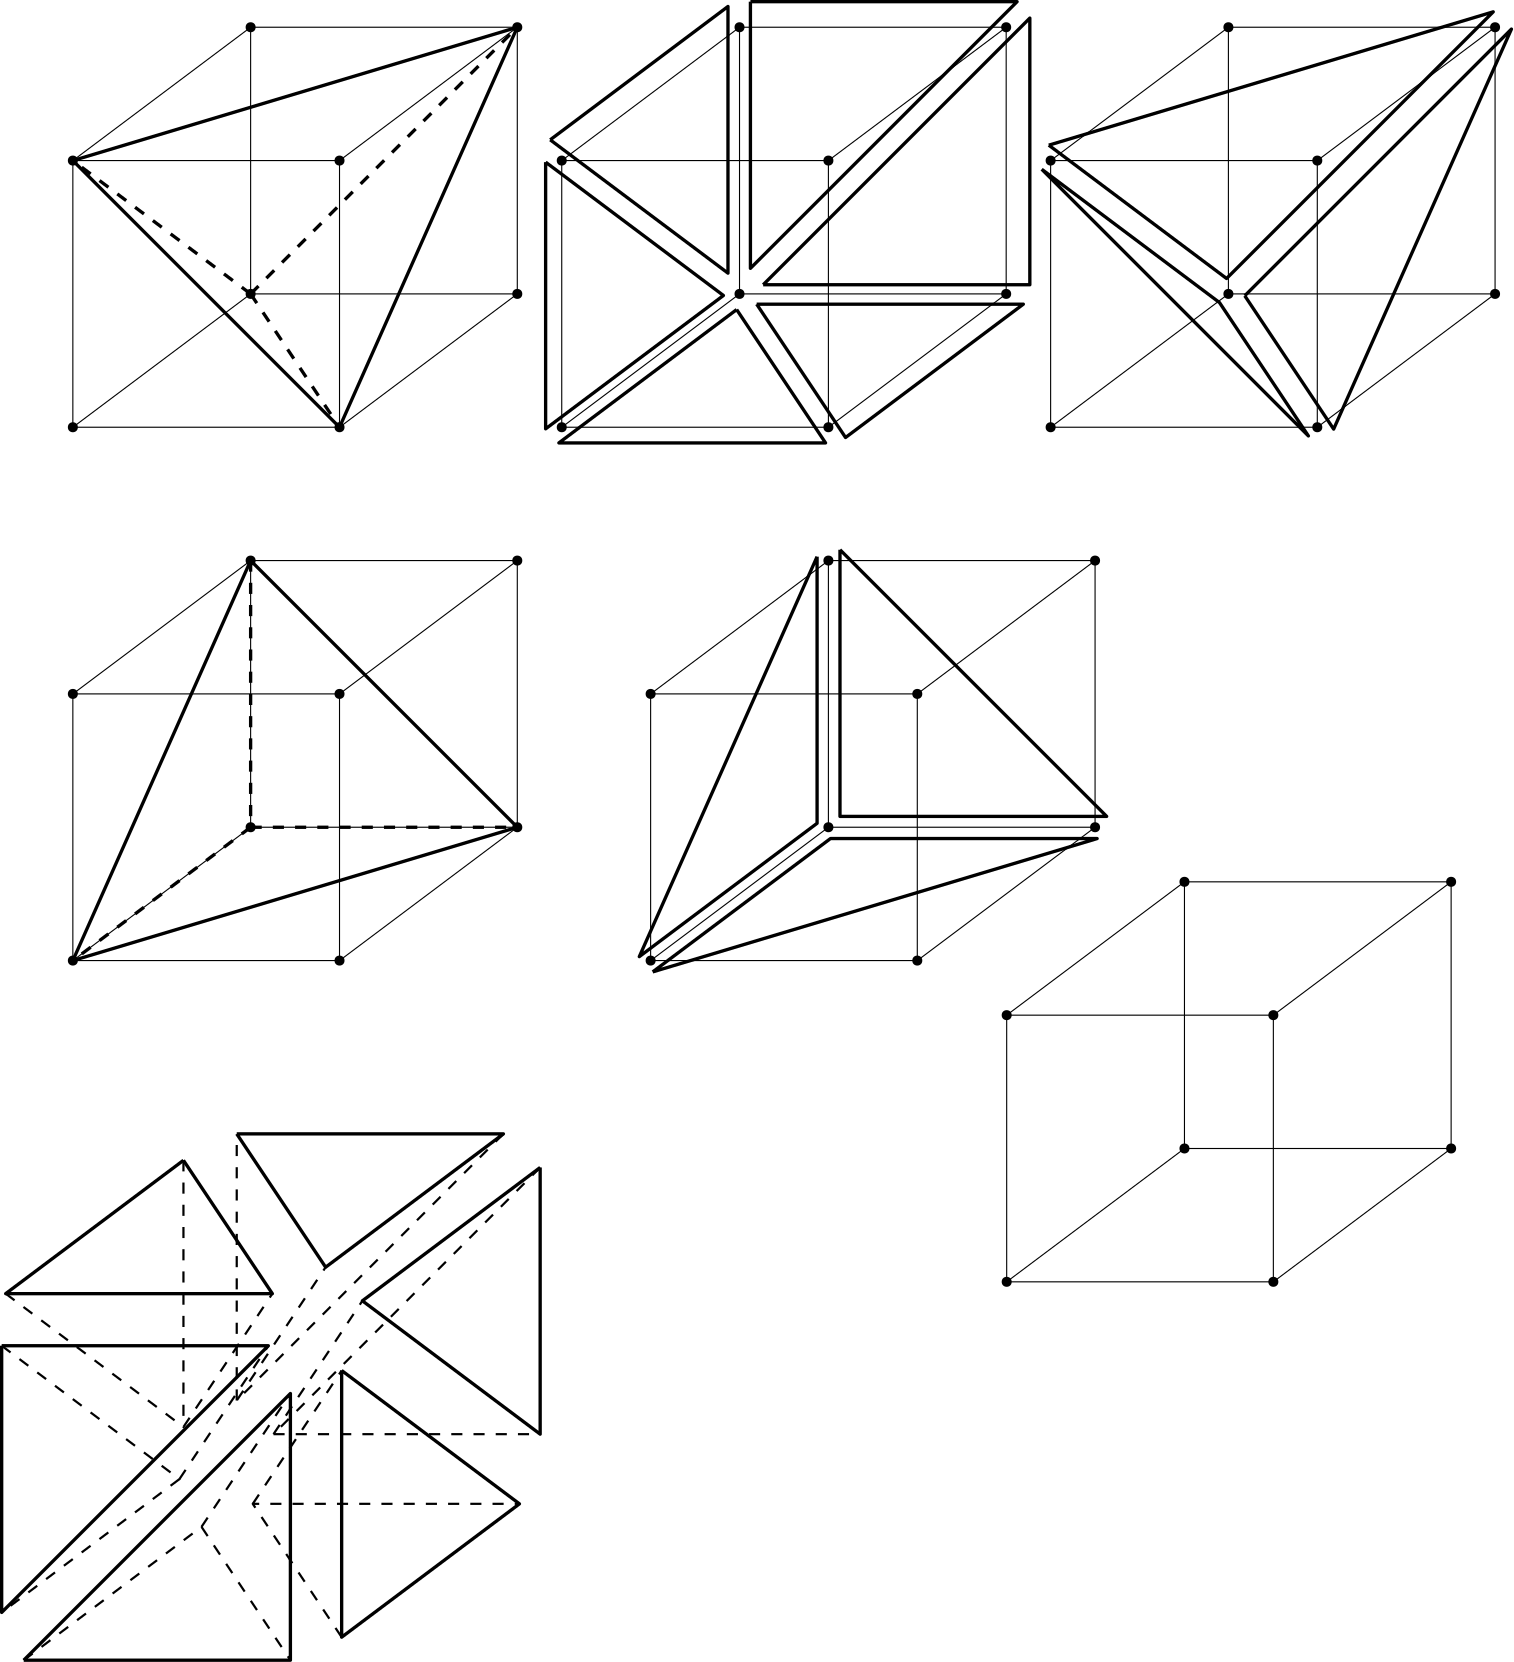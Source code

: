 <?xml version="1.0"?>
<!DOCTYPE ipe SYSTEM "ipe.dtd">
<ipe version="70206" creator="Ipe 7.2.7">
<info created="D:20170901230117" modified="D:20170901231430"/>
<ipestyle name="basic">
<symbol name="arrow/arc(spx)">
<path stroke="sym-stroke" fill="sym-stroke" pen="sym-pen">
0 0 m
-1 0.333 l
-1 -0.333 l
h
</path>
</symbol>
<symbol name="arrow/farc(spx)">
<path stroke="sym-stroke" fill="white" pen="sym-pen">
0 0 m
-1 0.333 l
-1 -0.333 l
h
</path>
</symbol>
<symbol name="arrow/ptarc(spx)">
<path stroke="sym-stroke" fill="sym-stroke" pen="sym-pen">
0 0 m
-1 0.333 l
-0.8 0 l
-1 -0.333 l
h
</path>
</symbol>
<symbol name="arrow/fptarc(spx)">
<path stroke="sym-stroke" fill="white" pen="sym-pen">
0 0 m
-1 0.333 l
-0.8 0 l
-1 -0.333 l
h
</path>
</symbol>
<symbol name="mark/circle(sx)" transformations="translations">
<path fill="sym-stroke">
0.6 0 0 0.6 0 0 e
0.4 0 0 0.4 0 0 e
</path>
</symbol>
<symbol name="mark/disk(sx)" transformations="translations">
<path fill="sym-stroke">
0.6 0 0 0.6 0 0 e
</path>
</symbol>
<symbol name="mark/fdisk(sfx)" transformations="translations">
<group>
<path fill="sym-fill">
0.5 0 0 0.5 0 0 e
</path>
<path fill="sym-stroke" fillrule="eofill">
0.6 0 0 0.6 0 0 e
0.4 0 0 0.4 0 0 e
</path>
</group>
</symbol>
<symbol name="mark/box(sx)" transformations="translations">
<path fill="sym-stroke" fillrule="eofill">
-0.6 -0.6 m
0.6 -0.6 l
0.6 0.6 l
-0.6 0.6 l
h
-0.4 -0.4 m
0.4 -0.4 l
0.4 0.4 l
-0.4 0.4 l
h
</path>
</symbol>
<symbol name="mark/square(sx)" transformations="translations">
<path fill="sym-stroke">
-0.6 -0.6 m
0.6 -0.6 l
0.6 0.6 l
-0.6 0.6 l
h
</path>
</symbol>
<symbol name="mark/fsquare(sfx)" transformations="translations">
<group>
<path fill="sym-fill">
-0.5 -0.5 m
0.5 -0.5 l
0.5 0.5 l
-0.5 0.5 l
h
</path>
<path fill="sym-stroke" fillrule="eofill">
-0.6 -0.6 m
0.6 -0.6 l
0.6 0.6 l
-0.6 0.6 l
h
-0.4 -0.4 m
0.4 -0.4 l
0.4 0.4 l
-0.4 0.4 l
h
</path>
</group>
</symbol>
<symbol name="mark/cross(sx)" transformations="translations">
<group>
<path fill="sym-stroke">
-0.43 -0.57 m
0.57 0.43 l
0.43 0.57 l
-0.57 -0.43 l
h
</path>
<path fill="sym-stroke">
-0.43 0.57 m
0.57 -0.43 l
0.43 -0.57 l
-0.57 0.43 l
h
</path>
</group>
</symbol>
<symbol name="arrow/fnormal(spx)">
<path stroke="sym-stroke" fill="white" pen="sym-pen">
0 0 m
-1 0.333 l
-1 -0.333 l
h
</path>
</symbol>
<symbol name="arrow/pointed(spx)">
<path stroke="sym-stroke" fill="sym-stroke" pen="sym-pen">
0 0 m
-1 0.333 l
-0.8 0 l
-1 -0.333 l
h
</path>
</symbol>
<symbol name="arrow/fpointed(spx)">
<path stroke="sym-stroke" fill="white" pen="sym-pen">
0 0 m
-1 0.333 l
-0.8 0 l
-1 -0.333 l
h
</path>
</symbol>
<symbol name="arrow/linear(spx)">
<path stroke="sym-stroke" pen="sym-pen">
-1 0.333 m
0 0 l
-1 -0.333 l
</path>
</symbol>
<symbol name="arrow/fdouble(spx)">
<path stroke="sym-stroke" fill="white" pen="sym-pen">
0 0 m
-1 0.333 l
-1 -0.333 l
h
-1 0 m
-2 0.333 l
-2 -0.333 l
h
</path>
</symbol>
<symbol name="arrow/double(spx)">
<path stroke="sym-stroke" fill="sym-stroke" pen="sym-pen">
0 0 m
-1 0.333 l
-1 -0.333 l
h
-1 0 m
-2 0.333 l
-2 -0.333 l
h
</path>
</symbol>
<pen name="heavier" value="0.8"/>
<pen name="fat" value="1.2"/>
<pen name="ultrafat" value="2"/>
<symbolsize name="large" value="5"/>
<symbolsize name="small" value="2"/>
<symbolsize name="tiny" value="1.1"/>
<arrowsize name="large" value="10"/>
<arrowsize name="small" value="5"/>
<arrowsize name="tiny" value="3"/>
<color name="red" value="1 0 0"/>
<color name="green" value="0 1 0"/>
<color name="blue" value="0 0 1"/>
<color name="yellow" value="1 1 0"/>
<color name="orange" value="1 0.647 0"/>
<color name="gold" value="1 0.843 0"/>
<color name="purple" value="0.627 0.125 0.941"/>
<color name="gray" value="0.745"/>
<color name="brown" value="0.647 0.165 0.165"/>
<color name="navy" value="0 0 0.502"/>
<color name="pink" value="1 0.753 0.796"/>
<color name="seagreen" value="0.18 0.545 0.341"/>
<color name="turquoise" value="0.251 0.878 0.816"/>
<color name="violet" value="0.933 0.51 0.933"/>
<color name="darkblue" value="0 0 0.545"/>
<color name="darkcyan" value="0 0.545 0.545"/>
<color name="darkgray" value="0.663"/>
<color name="darkgreen" value="0 0.392 0"/>
<color name="darkmagenta" value="0.545 0 0.545"/>
<color name="darkorange" value="1 0.549 0"/>
<color name="darkred" value="0.545 0 0"/>
<color name="lightblue" value="0.678 0.847 0.902"/>
<color name="lightcyan" value="0.878 1 1"/>
<color name="lightgray" value="0.827"/>
<color name="lightgreen" value="0.565 0.933 0.565"/>
<color name="lightyellow" value="1 1 0.878"/>
<dashstyle name="dashed" value="[4] 0"/>
<dashstyle name="dotted" value="[1 3] 0"/>
<dashstyle name="dash dotted" value="[4 2 1 2] 0"/>
<dashstyle name="dash dot dotted" value="[4 2 1 2 1 2] 0"/>
<textsize name="large" value="\large"/>
<textsize name="Large" value="\Large"/>
<textsize name="LARGE" value="\LARGE"/>
<textsize name="huge" value="\huge"/>
<textsize name="Huge" value="\Huge"/>
<textsize name="small" value="\small"/>
<textsize name="footnote" value="\footnotesize"/>
<textsize name="tiny" value="\tiny"/>
<textstyle name="center" begin="\begin{center}" end="\end{center}"/>
<textstyle name="itemize" begin="\begin{itemize}" end="\end{itemize}"/>
<textstyle name="item" begin="\begin{itemize}\item{}" end="\end{itemize}"/>
<gridsize name="4 pts" value="4"/>
<gridsize name="8 pts (~3 mm)" value="8"/>
<gridsize name="16 pts (~6 mm)" value="16"/>
<gridsize name="32 pts (~12 mm)" value="32"/>
<gridsize name="10 pts (~3.5 mm)" value="10"/>
<gridsize name="20 pts (~7 mm)" value="20"/>
<gridsize name="14 pts (~5 mm)" value="14"/>
<gridsize name="28 pts (~10 mm)" value="28"/>
<gridsize name="56 pts (~20 mm)" value="56"/>
<anglesize name="90 deg" value="90"/>
<anglesize name="60 deg" value="60"/>
<anglesize name="45 deg" value="45"/>
<anglesize name="30 deg" value="30"/>
<anglesize name="22.5 deg" value="22.5"/>
<opacity name="10%" value="0.1"/>
<opacity name="30%" value="0.3"/>
<opacity name="50%" value="0.5"/>
<opacity name="75%" value="0.75"/>
<tiling name="falling" angle="-60" step="4" width="1"/>
<tiling name="rising" angle="30" step="4" width="1"/>
</ipestyle>
<page>
<layer name="alpha"/>
<view layers="alpha" active="alpha"/>
<path layer="alpha" stroke="black">
64 704 m
128 752 l
224 752 l
160 704 l
160 608 l
64 608 l
64 704 l
160 704 l
</path>
<path stroke="black">
128 752 m
128 656 l
64 608 l
</path>
<path stroke="black">
128 656 m
224 656 l
160 608 l
</path>
<path stroke="black">
224 752 m
224 656 l
</path>
<use name="mark/disk(sx)" pos="128 752" size="normal" stroke="black"/>
<use name="mark/disk(sx)" pos="64 704" size="normal" stroke="black"/>
<use name="mark/disk(sx)" pos="160 704" size="normal" stroke="black"/>
<use name="mark/disk(sx)" pos="224 752" size="normal" stroke="black"/>
<use name="mark/disk(sx)" pos="224 656" size="normal" stroke="black"/>
<use name="mark/disk(sx)" pos="160 608" size="normal" stroke="black"/>
<use name="mark/disk(sx)" pos="64 608" size="normal" stroke="black"/>
<use name="mark/disk(sx)" pos="128 656" size="normal" stroke="black"/>
<path matrix="1 0 0 1 176 0" stroke="black">
64 704 m
128 752 l
224 752 l
160 704 l
160 608 l
64 608 l
64 704 l
160 704 l
</path>
<path matrix="1 0 0 1 176 0" stroke="black">
128 752 m
128 656 l
64 608 l
</path>
<path matrix="1 0 0 1 176 0" stroke="black">
128 656 m
224 656 l
160 608 l
</path>
<path matrix="1 0 0 1 176 0" stroke="black">
224 752 m
224 656 l
</path>
<use matrix="1 0 0 1 176 0" name="mark/disk(sx)" pos="128 752" size="normal" stroke="black"/>
<use matrix="1 0 0 1 176 0" name="mark/disk(sx)" pos="64 704" size="normal" stroke="black"/>
<use matrix="1 0 0 1 176 0" name="mark/disk(sx)" pos="160 704" size="normal" stroke="black"/>
<use matrix="1 0 0 1 176 0" name="mark/disk(sx)" pos="224 752" size="normal" stroke="black"/>
<use matrix="1 0 0 1 176 0" name="mark/disk(sx)" pos="224 656" size="normal" stroke="black"/>
<use matrix="1 0 0 1 176 0" name="mark/disk(sx)" pos="160 608" size="normal" stroke="black"/>
<use matrix="1 0 0 1 176 0" name="mark/disk(sx)" pos="64 608" size="normal" stroke="black"/>
<use matrix="1 0 0 1 176 0" name="mark/disk(sx)" pos="128 656" size="normal" stroke="black"/>
<path matrix="1 0 0 1 352 0" stroke="black">
64 704 m
128 752 l
224 752 l
160 704 l
160 608 l
64 608 l
64 704 l
160 704 l
</path>
<path matrix="1 0 0 1 352 0" stroke="black">
128 752 m
128 656 l
64 608 l
</path>
<path matrix="1 0 0 1 352 0" stroke="black">
128 656 m
224 656 l
160 608 l
</path>
<path matrix="1 0 0 1 352 0" stroke="black">
224 752 m
224 656 l
</path>
<use matrix="1 0 0 1 352 0" name="mark/disk(sx)" pos="128 752" size="normal" stroke="black"/>
<use matrix="1 0 0 1 352 0" name="mark/disk(sx)" pos="64 704" size="normal" stroke="black"/>
<use matrix="1 0 0 1 352 0" name="mark/disk(sx)" pos="160 704" size="normal" stroke="black"/>
<use matrix="1 0 0 1 352 0" name="mark/disk(sx)" pos="224 752" size="normal" stroke="black"/>
<use matrix="1 0 0 1 352 0" name="mark/disk(sx)" pos="224 656" size="normal" stroke="black"/>
<use matrix="1 0 0 1 352 0" name="mark/disk(sx)" pos="160 608" size="normal" stroke="black"/>
<use matrix="1 0 0 1 352 0" name="mark/disk(sx)" pos="64 608" size="normal" stroke="black"/>
<use matrix="1 0 0 1 352 0" name="mark/disk(sx)" pos="128 656" size="normal" stroke="black"/>
<path stroke="black" pen="fat">
64 704 m
224 752 l
160 608 l
64 704 l
</path>
<path stroke="black" dash="dashed" pen="fat">
128 656 m
64 704 l
</path>
<path stroke="black" dash="dashed" pen="fat">
128 656 m
224 752 l
</path>
<path stroke="black" dash="dashed" pen="fat">
128 656 m
160 608 l
</path>
<path matrix="1 0 0 1 -1.02857 -5.63625" stroke="black" pen="fat">
304 656 m
240 608 l
336 608 l
304 656 l
</path>
<path matrix="1 0 0 1 -5.79897 -0.566311" stroke="black" pen="fat">
240 704 m
240 608 l
304 656 l
240 704 l
</path>
<path matrix="1 0 0 1 -4.15511 7.47659" stroke="black" pen="fat">
240 704 m
304 752 l
304 656 l
240 704 l
</path>
<path matrix="1 0 0 1 3.92657 9.20875" stroke="black" pen="fat">
304 752 m
304 656 l
400 752 l
304 752 l
</path>
<path matrix="1 0 0 1 8.51277 3.29552" stroke="black" pen="fat">
304 656 m
400 656 l
400 752 l
304 656 l
</path>
<path matrix="1 0 0 1 6.1714 -3.69338" stroke="black" pen="fat">
304 656 m
336 608 l
400 656 l
304 656 l
</path>
<path matrix="1 0 0 1 -3.20463 -3.12152" stroke="black" pen="fat">
416 704 m
480 656 l
512 608 l
416 704 l
</path>
<path matrix="1 0 0 1 -0.664817 5.54966" stroke="black" pen="fat">
416 704 m
576 752 l
480 656 l
416 704 l
</path>
<path matrix="1 0 0 1 5.88986 -0.664817" stroke="black" pen="fat">
480 656 m
576 752 l
512 608 l
480 656 l
</path>
<path matrix="1 0 0 1 0 -192" stroke="black">
64 704 m
128 752 l
224 752 l
160 704 l
160 608 l
64 608 l
64 704 l
160 704 l
</path>
<path matrix="1 0 0 1 0 -192" stroke="black">
128 752 m
128 656 l
64 608 l
</path>
<path matrix="1 0 0 1 0 -192" stroke="black">
128 656 m
224 656 l
160 608 l
</path>
<path matrix="1 0 0 1 0 -192" stroke="black">
224 752 m
224 656 l
</path>
<use matrix="1 0 0 1 0 -192" name="mark/disk(sx)" pos="128 752" size="normal" stroke="black"/>
<use matrix="1 0 0 1 0 -192" name="mark/disk(sx)" pos="64 704" size="normal" stroke="black"/>
<use matrix="1 0 0 1 0 -192" name="mark/disk(sx)" pos="160 704" size="normal" stroke="black"/>
<use matrix="1 0 0 1 0 -192" name="mark/disk(sx)" pos="224 752" size="normal" stroke="black"/>
<use matrix="1 0 0 1 0 -192" name="mark/disk(sx)" pos="224 656" size="normal" stroke="black"/>
<use matrix="1 0 0 1 0 -192" name="mark/disk(sx)" pos="160 608" size="normal" stroke="black"/>
<use matrix="1 0 0 1 0 -192" name="mark/disk(sx)" pos="64 608" size="normal" stroke="black"/>
<use matrix="1 0 0 1 0 -192" name="mark/disk(sx)" pos="128 656" size="normal" stroke="black"/>
<path matrix="1 0 0 1 208 -192" stroke="black">
64 704 m
128 752 l
224 752 l
160 704 l
160 608 l
64 608 l
64 704 l
160 704 l
</path>
<path matrix="1 0 0 1 208 -192" stroke="black">
128 752 m
128 656 l
64 608 l
</path>
<path matrix="1 0 0 1 208 -192" stroke="black">
128 656 m
224 656 l
160 608 l
</path>
<path matrix="1 0 0 1 208 -192" stroke="black">
224 752 m
224 656 l
</path>
<use matrix="1 0 0 1 208 -192" name="mark/disk(sx)" pos="128 752" size="normal" stroke="black"/>
<use matrix="1 0 0 1 208 -192" name="mark/disk(sx)" pos="64 704" size="normal" stroke="black"/>
<use matrix="1 0 0 1 208 -192" name="mark/disk(sx)" pos="160 704" size="normal" stroke="black"/>
<use matrix="1 0 0 1 208 -192" name="mark/disk(sx)" pos="224 752" size="normal" stroke="black"/>
<use matrix="1 0 0 1 208 -192" name="mark/disk(sx)" pos="224 656" size="normal" stroke="black"/>
<use matrix="1 0 0 1 208 -192" name="mark/disk(sx)" pos="160 608" size="normal" stroke="black"/>
<use matrix="1 0 0 1 208 -192" name="mark/disk(sx)" pos="64 608" size="normal" stroke="black"/>
<use matrix="1 0 0 1 208 -192" name="mark/disk(sx)" pos="128 656" size="normal" stroke="black"/>
<path stroke="black" pen="fat">
128 560 m
64 416 l
224 464 l
128 560 l
</path>
<path stroke="black" dash="dashed" pen="fat">
128 560 m
128 464 l
64 416 l
</path>
<path stroke="black" dash="dashed" pen="fat">
128 464 m
224 464 l
</path>
<path matrix="1 0 0 1 -4.07604 1.41984" stroke="black" pen="fat">
336 560 m
272 416 l
336 464 l
336 560 l
</path>
<path matrix="1 0 0 1 4.1691 3.90322" stroke="black" pen="fat">
336 560 m
336 464 l
432 464 l
336 560 l
</path>
<path matrix="1 0 0 1 0.739165 -4.07339" stroke="black" pen="fat">
272 416 m
432 464 l
336 464 l
272 416 l
</path>
<path matrix="1 0 0 1 336.181 -307.645" stroke="black">
64 704 m
128 752 l
224 752 l
160 704 l
160 608 l
64 608 l
64 704 l
160 704 l
</path>
<path matrix="1 0 0 1 336.181 -307.645" stroke="black">
128 752 m
128 656 l
64 608 l
</path>
<path matrix="1 0 0 1 336.181 -307.645" stroke="black">
128 656 m
224 656 l
160 608 l
</path>
<path matrix="1 0 0 1 336.181 -307.645" stroke="black">
224 752 m
224 656 l
</path>
<use matrix="1 0 0 1 336.181 -307.645" name="mark/disk(sx)" pos="128 752" size="normal" stroke="black"/>
<use matrix="1 0 0 1 336.181 -307.645" name="mark/disk(sx)" pos="64 704" size="normal" stroke="black"/>
<use matrix="1 0 0 1 336.181 -307.645" name="mark/disk(sx)" pos="160 704" size="normal" stroke="black"/>
<use matrix="1 0 0 1 336.181 -307.645" name="mark/disk(sx)" pos="224 752" size="normal" stroke="black"/>
<use matrix="1 0 0 1 336.181 -307.645" name="mark/disk(sx)" pos="224 656" size="normal" stroke="black"/>
<use matrix="1 0 0 1 336.181 -307.645" name="mark/disk(sx)" pos="160 608" size="normal" stroke="black"/>
<use matrix="1 0 0 1 336.181 -307.645" name="mark/disk(sx)" pos="64 608" size="normal" stroke="black"/>
<use matrix="1 0 0 1 336.181 -307.645" name="mark/disk(sx)" pos="128 656" size="normal" stroke="black"/>
<path matrix="1 0 0 1 -17.6824 -43.861" stroke="black" pen="fat">
64 208 m
160 304 l
160 208 l
64 208 l
</path>
<path matrix="1 0 0 1 -17.6824 -43.861" stroke="black" dash="dashed" pen="heavier">
64 208 m
128 256 l
160 208 l
</path>
<path matrix="1 0 0 1 -17.6824 -43.861" stroke="black" dash="dashed" pen="heavier">
128 256 m
160 304 l
</path>
<path matrix="1 0 0 1 0.7702 -35.5773" stroke="black" dash="dashed" pen="heavier">
160 208 m
128 256 l
224 256 l
</path>
<path matrix="1 0 0 1 0.7702 -35.5773" stroke="black" dash="dashed" pen="heavier">
128 256 m
160 304 l
</path>
<path matrix="1 0 0 1 0.7702 -35.5773" stroke="black" pen="fat">
160 304 m
160 208 l
224 256 l
160 304 l
</path>
<path matrix="1 0 0 1 -25.6251 -26.6651" stroke="black" pen="fat">
64 304 m
64 208 l
160 304 l
64 304 l
</path>
<path matrix="1 0 0 1 -25.6251 -26.6651" stroke="black" dash="dashed" pen="heavier">
64 304 m
128 256 l
64 208 l
</path>
<path matrix="1 0 0 1 -25.6251 -26.6651" stroke="black" dash="dashed" pen="heavier">
128 256 m
160 304 l
</path>
<path matrix="1 0 0 1 -4.99983 1.61726" stroke="black" dash="dashed" pen="heavier">
128 256 m
128 352 l
</path>
<path matrix="1 0 0 1 -4.99983 1.61726" stroke="black" dash="dashed" pen="heavier">
224 352 m
128 256 l
160 304 l
</path>
<path matrix="1 0 0 1 -4.99983 1.61726" stroke="black" pen="fat">
128 352 m
160 304 l
224 352 l
128 352 l
</path>
<path matrix="1 0 0 1 8.23293 -10.4854" stroke="black" pen="fat">
224 352 m
160 304 l
224 256 l
224 352 l
</path>
<path matrix="1 0 0 1 8.23293 -10.4854" stroke="black" dash="dashed" pen="heavier">
224 352 m
128 256 l
</path>
<path matrix="1 0 0 1 8.23293 -10.4854" stroke="black" dash="dashed" pen="heavier">
128 256 m
224 256 l
</path>
<path matrix="1 0 0 1 8.23293 -10.4854" stroke="black" dash="dashed" pen="heavier">
128 256 m
160 304 l
</path>
<path matrix="1 0 0 1 -24.1848 -7.90691" stroke="black" pen="fat">
128 352 m
160 304 l
64 304 l
128 352 l
</path>
<path matrix="1 0 0 1 -24.1848 -7.90691" stroke="black" dash="dashed" pen="heavier">
64 304 m
128 256 l
</path>
<path matrix="1 0 0 1 -24.1848 -7.90691" stroke="black" dash="dashed" pen="heavier">
128 352 m
128 256 l
160 304 l
</path>
</page>
</ipe>
